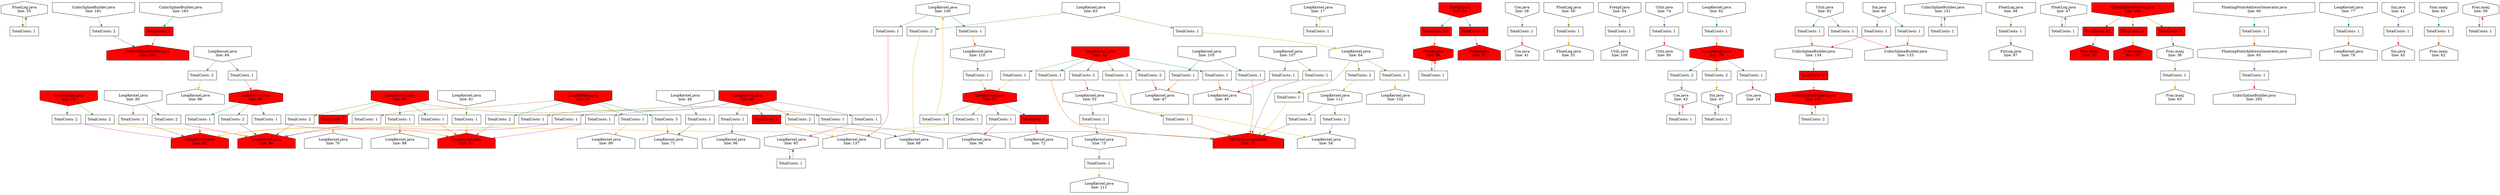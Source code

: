 digraph fifoReportGraph {
	NodeFloatLog55 [shape=hexagon, orientation=90, label="FloatLog.java\nline: 55"];
	NodeCubicSplineBuilder181 [shape=invhouse, label="CubicSplineBuilder.java\nline: 181"];
	NodeLoopKernel100 [shape=hexagon, orientation=90, label="LoopKernel.java\nline: 100"];
	NodeLoopKernel18 [shape=invhouse, style=filled, fillcolor=red, label="LoopKernel.java\nline: 18"];
	NodeCubicSplineBuilder183 [shape=invhouse, label="CubicSplineBuilder.java\nline: 183"];
	NodeLoopKernel17 [shape=hexagon, orientation=90, label="LoopKernel.java\nline: 17"];
	NodeFrexpf46 [shape=invhouse, style=filled, fillcolor=red, label="Frexpf.java\nline: 46"];
	NodeCos38 [shape=invhouse, label="Cos.java\nline: 38"];
	NodeCubicSplineBuilder186 [shape=house, style=filled, fillcolor=red, label="CubicSplineBuilder.java\nline: 186"];
	NodeLoopKernel99 [shape=house, label="LoopKernel.java\nline: 99"];
	NodeLoopKernel54 [shape=house, label="LoopKernel.java\nline: 54"];
	NodeLoopKernel98 [shape=house, label="LoopKernel.java\nline: 98"];
	NodeLoopKernel53 [shape=hexagon, orientation=90, label="LoopKernel.java\nline: 53"];
	NodeLoopKernel52 [shape=hexagon, orientation=90, style=filled, fillcolor=red, label="LoopKernel.java\nline: 52"];
	NodeLoopKernel96 [shape=house, label="LoopKernel.java\nline: 96"];
	NodeFloatLog51 [shape=house, label="FloatLog.java\nline: 51"];
	NodeFloatLog50 [shape=invhouse, label="FloatLog.java\nline: 50"];
	NodeUtils109 [shape=house, label="Utils.java\nline: 109"];
	NodeUtils80 [shape=house, label="Utils.java\nline: 80"];
	NodeLoopKernel62 [shape=invhouse, label="LoopKernel.java\nline: 62"];
	NodeMCSSManager18 [shape=house, style=filled, fillcolor=red, label="MCSSManager.maxj\nline: 18"];
	NodeCubicSplineBuilder147 [shape=hexagon, orientation=90, style=filled, fillcolor=red, label="CubicSplineBuilder.java\nline: 147"];
	NodeLoopKernel107 [shape=invhouse, label="LoopKernel.java\nline: 107"];
	NodeLoopKernel105 [shape=invhouse, label="LoopKernel.java\nline: 105"];
	NodeLoopKernel111 [shape=house, label="LoopKernel.java\nline: 111"];
	NodeLoopKernel112 [shape=hexagon, orientation=90, label="LoopKernel.java\nline: 112"];
	NodeLoopKernel49 [shape=house, label="LoopKernel.java\nline: 49"];
	NodeCubicSplineBuilder151 [shape=hexagon, orientation=90, label="CubicSplineBuilder.java\nline: 151"];
	NodeLoopKernel110 [shape=hexagon, orientation=90, label="LoopKernel.java\nline: 110"];
	NodeFloatLog46 [shape=invhouse, label="FloatLog.java\nline: 46"];
	NodeFloatLog47 [shape=hexagon, orientation=90, label="FloatLog.java\nline: 47"];
	NodeLoopKernel42 [shape=invhouse, style=filled, fillcolor=red, label="LoopKernel.java\nline: 42"];
	NodeLoopKernel86 [shape=house, label="LoopKernel.java\nline: 86"];
	NodeLoopKernel85 [shape=hexagon, orientation=90, style=filled, fillcolor=red, label="LoopKernel.java\nline: 85"];
	NodeFrac35 [shape=house, style=filled, fillcolor=red, label="Frac.maxj\nline: 35"];
	NodeLoopKernel48 [shape=invhouse, label="LoopKernel.java\nline: 48"];
	NodeFixLog97 [shape=house, label="FixLog.java\nline: 97"];
	NodeLoopKernel47 [shape=house, label="LoopKernel.java\nline: 47"];
	NodeFrac36 [shape=hexagon, orientation=90, label="Frac.maxj\nline: 36"];
	NodeCos24 [shape=house, label="Cos.java\nline: 24"];
	NodeLoopKernel91 [shape=house, style=filled, fillcolor=red, label="LoopKernel.java\nline: 91"];
	NodeLoopKernel90 [shape=house, style=filled, fillcolor=red, label="LoopKernel.java\nline: 90"];
	NodeFloatingPointAddressGenerator65 [shape=hexagon, orientation=90, label="FloatingPointAddressGenerator.java\nline: 65"];
	NodeLoopKernel95 [shape=hexagon, orientation=90, label="LoopKernel.java\nline: 95"];
	NodeLoopKernel51 [shape=invhouse, style=filled, fillcolor=red, label="LoopKernel.java\nline: 51"];
	NodeFloatingPointAddressGenerator60 [shape=invhouse, label="FloatingPointAddressGenerator.java\nline: 60"];
	NodeLoopKernel50 [shape=invhouse, style=filled, fillcolor=red, label="LoopKernel.java\nline: 50"];
	NodeLoopKernel94 [shape=house, label="LoopKernel.java\nline: 94"];
	NodeLoopKernel92 [shape=house, style=filled, fillcolor=red, label="LoopKernel.java\nline: 92"];
	NodeUtils74 [shape=invhouse, label="Utils.java\nline: 74"];
	NodeLoopKernel77 [shape=invhouse, label="LoopKernel.java\nline: 77"];
	NodeLoopKernel79 [shape=hexagon, orientation=90, style=filled, fillcolor=red, label="LoopKernel.java\nline: 79"];
	NodeLoopKernel78 [shape=house, label="LoopKernel.java\nline: 78"];
	NodeSin45 [shape=house, label="Sin.java\nline: 45"];
	NodeLoopKernel80 [shape=invhouse, label="LoopKernel.java\nline: 80"];
	NodeFrac62 [shape=house, label="Frac.maxj\nline: 62"];
	NodeFrac63 [shape=house, label="Frac.maxj\nline: 63"];
	NodeSin41 [shape=invhouse, label="Sin.java\nline: 41"];
	NodeLoopKernel84 [shape=invhouse, label="LoopKernel.java\nline: 84"];
	NodeSin40 [shape=invhouse, label="Sin.java\nline: 40"];
	NodeFrac61 [shape=invhouse, label="Frac.maxj\nline: 61"];
	NodeLoopKernel81 [shape=invhouse, label="LoopKernel.java\nline: 81"];
	NodeSin47 [shape=hexagon, orientation=90, label="Sin.java\nline: 47"];
	NodeFrexpf57 [shape=house, style=filled, fillcolor=red, label="Frexpf.java\nline: 57"];
	NodeCubicSplineBuilder293 [shape=house, label="CubicSplineBuilder.java\nline: 293"];
	NodeLoopKernel132 [shape=house, label="LoopKernel.java\nline: 132"];
	NodeFrexpf56 [shape=hexagon, orientation=90, style=filled, fillcolor=red, label="Frexpf.java\nline: 56"];
	NodeCubicSplineBuilder130 [shape=invhouse, style=filled, fillcolor=red, label="CubicSplineBuilder.java\nline: 130"];
	NodeCubicSplineBuilder133 [shape=house, label="CubicSplineBuilder.java\nline: 133"];
	NodeLoopKernel65 [shape=invhouse, style=filled, fillcolor=red, label="LoopKernel.java\nline: 65"];
	NodeLoopKernel64 [shape=hexagon, orientation=90, label="LoopKernel.java\nline: 64"];
	NodeFrac59 [shape=hexagon, orientation=90, label="Frac.maxj\nline: 59"];
	NodeLoopKernel63 [shape=invhouse, label="LoopKernel.java\nline: 63"];
	NodeCos41 [shape=house, label="Cos.java\nline: 41"];
	NodeFrac57 [shape=house, style=filled, fillcolor=red, label="Frac.maxj\nline: 57"];
	NodeCos43 [shape=hexagon, orientation=90, label="Cos.java\nline: 43"];
	NodeFrexpf54 [shape=invhouse, label="Frexpf.java\nline: 54"];
	NodeLoopKernel68 [shape=house, label="LoopKernel.java\nline: 68"];
	NodeLoopKernel73 [shape=hexagon, orientation=90, label="LoopKernel.java\nline: 73"];
	NodeLoopKernel72 [shape=house, label="LoopKernel.java\nline: 72"];
	NodeLoopKernel71 [shape=house, label="LoopKernel.java\nline: 71"];
	NodeLoopKernel70 [shape=house, label="LoopKernel.java\nline: 70"];
	NodeCubicSplineBuilder134 [shape=hexagon, orientation=90, label="CubicSplineBuilder.java\nline: 134"];
	NodeLoopKernel137 [shape=house, label="LoopKernel.java\nline: 137"];
	NodeUtils92 [shape=invhouse, label="Utils.java\nline: 92"];
	NodeCubicSplineBuilder130NodeFrac57FIFO [shape=box, style=filled, fillcolor=red, label="TotalCosts: 82 \n"];
	NodeFrexpf46NodeFrexpf56FIFO [shape=box, style=filled, fillcolor=red, label="TotalCosts: 10 \n"];
	NodeFrexpf46NodeFrexpf57FIFO [shape=box, style=filled, fillcolor=red, label="TotalCosts: 5 \n"];
	NodeCubicSplineBuilder134NodeCubicSplineBuilder147FIFO [shape=box, style=filled, fillcolor=red, label="TotalCosts: 4 \n"];
	NodeCubicSplineBuilder130NodeFrac35FIFO [shape=box, style=filled, fillcolor=red, label="TotalCosts: 4 \n"];
	NodeCubicSplineBuilder130NodeFrac36FIFO [shape=box, style=filled, fillcolor=red, label="TotalCosts: 4 \n"];
	NodeLoopKernel50NodeLoopKernel70FIFO [shape=box, style=filled, fillcolor=red, label="TotalCosts: 3 \n"];
	NodeLoopKernel65NodeLoopKernel137FIFO [shape=box, style=filled, fillcolor=red, label="TotalCosts: 3 \n"];
	NodeLoopKernel52NodeLoopKernel72FIFO [shape=box, style=filled, fillcolor=red, label="TotalCosts: 3 \n"];
	NodeCubicSplineBuilder183NodeCubicSplineBuilder186FIFO [shape=box, style=filled, fillcolor=red, label="TotalCosts: 3 \n"];
	NodeLoopKernel51NodeLoopKernel71FIFO [shape=box, label="TotalCosts: 3 \n"];
	NodeLoopKernel80NodeLoopKernel90FIFO [shape=box, label="TotalCosts: 2 \n"];
	NodeLoopKernel112NodeMCSSManager18FIFO [shape=box, label="TotalCosts: 2 \n"];
	NodeLoopKernel79NodeCos43FIFO [shape=box, label="TotalCosts: 2 \n"];
	NodeCubicSplineBuilder181NodeCubicSplineBuilder186FIFO [shape=box, label="TotalCosts: 2 \n"];
	NodeLoopKernel84NodeLoopKernel86FIFO [shape=box, label="TotalCosts: 2 \n"];
	NodeLoopKernel51NodeLoopKernel91FIFO [shape=box, label="TotalCosts: 2 \n"];
	NodeLoopKernel65NodeLoopKernel68FIFO [shape=box, label="TotalCosts: 2 \n"];
	NodeLoopKernel42NodeLoopKernel53FIFO [shape=box, label="TotalCosts: 2 \n"];
	NodeLoopKernel42NodeLoopKernel54FIFO [shape=box, label="TotalCosts: 2 \n"];
	NodeLoopKernel79NodeSin47FIFO [shape=box, label="TotalCosts: 2 \n"];
	NodeLoopKernel50NodeLoopKernel90FIFO [shape=box, label="TotalCosts: 2 \n"];
	NodeLoopKernel18NodeLoopKernel92FIFO [shape=box, label="TotalCosts: 2 \n"];
	NodeLoopKernel18NodeLoopKernel90FIFO [shape=box, label="TotalCosts: 2 \n"];
	NodeLoopKernel64NodeLoopKernel112FIFO [shape=box, label="TotalCosts: 2 \n"];
	NodeCubicSplineBuilder147NodeCubicSplineBuilder147FIFO [shape=box, label="TotalCosts: 2 \n"];
	NodeLoopKernel42NodeLoopKernel47FIFO [shape=box, label="TotalCosts: 2 \n"];
	NodeLoopKernel85NodeLoopKernel90FIFO [shape=box, label="TotalCosts: 2 \n"];
	NodeLoopKernel63NodeLoopKernel68FIFO [shape=box, label="TotalCosts: 2 \n"];
	NodeFloatingPointAddressGenerator60NodeFloatingPointAddressGenerator65FIFO [shape=box, label="TotalCosts: 1 \n"];
	NodeLoopKernel52NodeLoopKernel94FIFO [shape=box, label="TotalCosts: 1 \n"];
	NodeFloatLog55NodeFloatLog55FIFO [shape=box, label="TotalCosts: 1 \n"];
	NodeUtils92NodeCubicSplineBuilder134FIFO [shape=box, label="TotalCosts: 1 \n"];
	NodeLoopKernel52NodeLoopKernel92FIFO [shape=box, label="TotalCosts: 1 \n"];
	NodeUtils92NodeCubicSplineBuilder133FIFO [shape=box, label="TotalCosts: 1 \n"];
	NodeLoopKernel64NodeLoopKernel132FIFO [shape=box, label="TotalCosts: 1 \n"];
	NodeLoopKernel100NodeLoopKernel110FIFO [shape=box, label="TotalCosts: 1 \n"];
	NodeSin41NodeSin45FIFO [shape=box, label="TotalCosts: 1 \n"];
	NodeLoopKernel95NodeLoopKernel95FIFO [shape=box, label="TotalCosts: 1 \n"];
	NodeLoopKernel77NodeLoopKernel78FIFO [shape=box, label="TotalCosts: 1 \n"];
	NodeLoopKernel84NodeLoopKernel85FIFO [shape=box, label="TotalCosts: 1 \n"];
	NodeLoopKernel51NodeLoopKernel99FIFO [shape=box, label="TotalCosts: 1 \n"];
	NodeLoopKernel51NodeLoopKernel90FIFO [shape=box, label="TotalCosts: 1 \n"];
	NodeSin40NodeCubicSplineBuilder133FIFO [shape=box, label="TotalCosts: 1 \n"];
	NodeSin40NodeCubicSplineBuilder134FIFO [shape=box, label="TotalCosts: 1 \n"];
	NodeLoopKernel64NodeMCSSManager18FIFO [shape=box, label="TotalCosts: 1 \n"];
	NodeLoopKernel53NodeLoopKernel73FIFO [shape=box, label="TotalCosts: 1 \n"];
	NodeCos43NodeCos43FIFO [shape=box, label="TotalCosts: 1 \n"];
	NodeLoopKernel105NodeMCSSManager18FIFO [shape=box, label="TotalCosts: 1 \n"];
	NodeLoopKernel52NodeLoopKernel100FIFO [shape=box, label="TotalCosts: 1 \n"];
	NodeLoopKernel112NodeLoopKernel54FIFO [shape=box, label="TotalCosts: 1 \n"];
	NodeLoopKernel105NodeLoopKernel47FIFO [shape=box, label="TotalCosts: 1 \n"];
	NodeLoopKernel79NodeCos24FIFO [shape=box, label="TotalCosts: 1 \n"];
	NodeFrac61NodeFrac62FIFO [shape=box, label="TotalCosts: 1 \n"];
	NodeFloatLog46NodeFixLog97FIFO [shape=box, label="TotalCosts: 1 \n"];
	NodeLoopKernel50NodeLoopKernel98FIFO [shape=box, label="TotalCosts: 1 \n"];
	NodeUtils74NodeUtils80FIFO [shape=box, label="TotalCosts: 1 \n"];
	NodeFrexpf54NodeUtils109FIFO [shape=box, label="TotalCosts: 1 \n"];
	NodeLoopKernel53NodeMCSSManager18FIFO [shape=box, label="TotalCosts: 1 \n"];
	NodeLoopKernel42NodeLoopKernel52FIFO [shape=box, label="TotalCosts: 1 \n"];
	NodeLoopKernel50NodeLoopKernel91FIFO [shape=box, label="TotalCosts: 1 \n"];
	NodeLoopKernel48NodeLoopKernel71FIFO [shape=box, label="TotalCosts: 1 \n"];
	NodeFloatingPointAddressGenerator65NodeCubicSplineBuilder293FIFO [shape=box, label="TotalCosts: 1 \n"];
	NodeFrac59NodeFrac59FIFO [shape=box, label="TotalCosts: 1 \n"];
	NodeLoopKernel17NodeLoopKernel17FIFO [shape=box, label="TotalCosts: 1 \n"];
	NodeSin47NodeSin47FIFO [shape=box, label="TotalCosts: 1 \n"];
	NodeLoopKernel42NodeLoopKernel49FIFO [shape=box, label="TotalCosts: 1 \n"];
	NodeLoopKernel65NodeLoopKernel92FIFO [shape=box, label="TotalCosts: 1 \n"];
	NodeLoopKernel85NodeLoopKernel91FIFO [shape=box, label="TotalCosts: 1 \n"];
	NodeLoopKernel65NodeLoopKernel90FIFO [shape=box, label="TotalCosts: 1 \n"];
	NodeFrac36NodeFrac63FIFO [shape=box, label="TotalCosts: 1 \n"];
	NodeLoopKernel107NodeMCSSManager18FIFO [shape=box, label="TotalCosts: 1 \n"];
	NodeLoopKernel42NodeMCSSManager18FIFO [shape=box, label="TotalCosts: 1 \n"];
	NodeLoopKernel65NodeLoopKernel91FIFO [shape=box, label="TotalCosts: 1 \n"];
	NodeFloatLog50NodeFloatLog51FIFO [shape=box, label="TotalCosts: 1 \n"];
	NodeLoopKernel65NodeLoopKernel96FIFO [shape=box, label="TotalCosts: 1 \n"];
	NodeFloatLog47NodeFloatLog47FIFO [shape=box, label="TotalCosts: 1 \n"];
	NodeLoopKernel81NodeLoopKernel91FIFO [shape=box, label="TotalCosts: 1 \n"];
	NodeLoopKernel50NodeMCSSManager18FIFO [shape=box, label="TotalCosts: 1 \n"];
	NodeLoopKernel85NodeLoopKernel92FIFO [shape=box, label="TotalCosts: 1 \n"];
	NodeLoopKernel65NodeLoopKernel95FIFO [shape=box, label="TotalCosts: 1 \n"];
	NodeFrexpf56NodeFrexpf56FIFO [shape=box, label="TotalCosts: 1 \n"];
	NodeLoopKernel100NodeLoopKernel137FIFO [shape=box, label="TotalCosts: 1 \n"];
	NodeLoopKernel73NodeLoopKernel111FIFO [shape=box, label="TotalCosts: 1 \n"];
	NodeCubicSplineBuilder151NodeCubicSplineBuilder151FIFO [shape=box, label="TotalCosts: 1 \n"];
	NodeLoopKernel110NodeLoopKernel52FIFO [shape=box, label="TotalCosts: 1 \n"];
	NodeLoopKernel107NodeLoopKernel49FIFO [shape=box, label="TotalCosts: 1 \n"];
	NodeLoopKernel63NodeLoopKernel64FIFO [shape=box, label="TotalCosts: 1 \n"];
	NodeLoopKernel80NodeLoopKernel92FIFO [shape=box, label="TotalCosts: 1 \n"];
	NodeLoopKernel62NodeLoopKernel79FIFO [shape=box, label="TotalCosts: 1 \n"];
	NodeCos38NodeCos41FIFO [shape=box, label="TotalCosts: 1 \n"];
	NodeFloatingPointAddressGenerator60 -> NodeFloatingPointAddressGenerator60NodeFloatingPointAddressGenerator65FIFO[color="/dark28/1"]
	NodeFloatingPointAddressGenerator60NodeFloatingPointAddressGenerator65FIFO -> NodeFloatingPointAddressGenerator65[color="/dark28/2"]
	NodeLoopKernel52 -> NodeLoopKernel52NodeLoopKernel94FIFO[color="/dark28/3"]
	NodeLoopKernel52NodeLoopKernel94FIFO -> NodeLoopKernel94[color="/dark28/4"]
	NodeLoopKernel50 -> NodeLoopKernel50NodeLoopKernel70FIFO[color="/dark28/5"]
	NodeLoopKernel50NodeLoopKernel70FIFO -> NodeLoopKernel70[color="/dark28/6"]
	NodeFloatLog55 -> NodeFloatLog55NodeFloatLog55FIFO[color="/dark28/7"]
	NodeFloatLog55NodeFloatLog55FIFO -> NodeFloatLog55[color="/dark28/8"]
	NodeUtils92 -> NodeUtils92NodeCubicSplineBuilder134FIFO[color="/dark28/1"]
	NodeUtils92NodeCubicSplineBuilder134FIFO -> NodeCubicSplineBuilder134[color="/dark28/2"]
	NodeLoopKernel80 -> NodeLoopKernel80NodeLoopKernel90FIFO[color="/dark28/3"]
	NodeLoopKernel80NodeLoopKernel90FIFO -> NodeLoopKernel90[color="/dark28/4"]
	NodeLoopKernel52 -> NodeLoopKernel52NodeLoopKernel92FIFO[color="/dark28/5"]
	NodeLoopKernel52NodeLoopKernel92FIFO -> NodeLoopKernel92[color="/dark28/6"]
	NodeLoopKernel112 -> NodeLoopKernel112NodeMCSSManager18FIFO[color="/dark28/7"]
	NodeLoopKernel112NodeMCSSManager18FIFO -> NodeMCSSManager18[color="/dark28/8"]
	NodeLoopKernel79 -> NodeLoopKernel79NodeCos43FIFO[color="/dark28/1"]
	NodeLoopKernel79NodeCos43FIFO -> NodeCos43[color="/dark28/2"]
	NodeUtils92 -> NodeUtils92NodeCubicSplineBuilder133FIFO[color="/dark28/3"]
	NodeUtils92NodeCubicSplineBuilder133FIFO -> NodeCubicSplineBuilder133[color="/dark28/4"]
	NodeLoopKernel64 -> NodeLoopKernel64NodeLoopKernel132FIFO[color="/dark28/5"]
	NodeLoopKernel64NodeLoopKernel132FIFO -> NodeLoopKernel132[color="/dark28/6"]
	NodeCubicSplineBuilder181 -> NodeCubicSplineBuilder181NodeCubicSplineBuilder186FIFO[color="/dark28/7"]
	NodeCubicSplineBuilder181NodeCubicSplineBuilder186FIFO -> NodeCubicSplineBuilder186[color="/dark28/8"]
	NodeLoopKernel100 -> NodeLoopKernel100NodeLoopKernel110FIFO[color="/dark28/1"]
	NodeLoopKernel100NodeLoopKernel110FIFO -> NodeLoopKernel110[color="/dark28/2"]
	NodeSin41 -> NodeSin41NodeSin45FIFO[color="/dark28/3"]
	NodeSin41NodeSin45FIFO -> NodeSin45[color="/dark28/4"]
	NodeLoopKernel84 -> NodeLoopKernel84NodeLoopKernel86FIFO[color="/dark28/5"]
	NodeLoopKernel84NodeLoopKernel86FIFO -> NodeLoopKernel86[color="/dark28/6"]
	NodeLoopKernel95 -> NodeLoopKernel95NodeLoopKernel95FIFO[color="/dark28/7"]
	NodeLoopKernel95NodeLoopKernel95FIFO -> NodeLoopKernel95[color="/dark28/8"]
	NodeLoopKernel77 -> NodeLoopKernel77NodeLoopKernel78FIFO[color="/dark28/1"]
	NodeLoopKernel77NodeLoopKernel78FIFO -> NodeLoopKernel78[color="/dark28/2"]
	NodeLoopKernel84 -> NodeLoopKernel84NodeLoopKernel85FIFO[color="/dark28/3"]
	NodeLoopKernel84NodeLoopKernel85FIFO -> NodeLoopKernel85[color="/dark28/4"]
	NodeLoopKernel51 -> NodeLoopKernel51NodeLoopKernel99FIFO[color="/dark28/5"]
	NodeLoopKernel51NodeLoopKernel99FIFO -> NodeLoopKernel99[color="/dark28/6"]
	NodeLoopKernel51 -> NodeLoopKernel51NodeLoopKernel90FIFO[color="/dark28/7"]
	NodeLoopKernel51NodeLoopKernel90FIFO -> NodeLoopKernel90[color="/dark28/8"]
	NodeSin40 -> NodeSin40NodeCubicSplineBuilder133FIFO[color="/dark28/1"]
	NodeSin40NodeCubicSplineBuilder133FIFO -> NodeCubicSplineBuilder133[color="/dark28/2"]
	NodeSin40 -> NodeSin40NodeCubicSplineBuilder134FIFO[color="/dark28/3"]
	NodeSin40NodeCubicSplineBuilder134FIFO -> NodeCubicSplineBuilder134[color="/dark28/4"]
	NodeLoopKernel64 -> NodeLoopKernel64NodeMCSSManager18FIFO[color="/dark28/5"]
	NodeLoopKernel64NodeMCSSManager18FIFO -> NodeMCSSManager18[color="/dark28/6"]
	NodeLoopKernel53 -> NodeLoopKernel53NodeLoopKernel73FIFO[color="/dark28/7"]
	NodeLoopKernel53NodeLoopKernel73FIFO -> NodeLoopKernel73[color="/dark28/8"]
	NodeLoopKernel51 -> NodeLoopKernel51NodeLoopKernel91FIFO[color="/dark28/1"]
	NodeLoopKernel51NodeLoopKernel91FIFO -> NodeLoopKernel91[color="/dark28/2"]
	NodeCos43 -> NodeCos43NodeCos43FIFO[color="/dark28/3"]
	NodeCos43NodeCos43FIFO -> NodeCos43[color="/dark28/4"]
	NodeLoopKernel65 -> NodeLoopKernel65NodeLoopKernel137FIFO[color="/dark28/5"]
	NodeLoopKernel65NodeLoopKernel137FIFO -> NodeLoopKernel137[color="/dark28/6"]
	NodeCubicSplineBuilder130 -> NodeCubicSplineBuilder130NodeFrac57FIFO[color="/dark28/7"]
	NodeCubicSplineBuilder130NodeFrac57FIFO -> NodeFrac57[color="/dark28/8"]
	NodeLoopKernel105 -> NodeLoopKernel105NodeMCSSManager18FIFO[color="/dark28/1"]
	NodeLoopKernel105NodeMCSSManager18FIFO -> NodeMCSSManager18[color="/dark28/2"]
	NodeFrexpf46 -> NodeFrexpf46NodeFrexpf57FIFO[color="/dark28/3"]
	NodeFrexpf46NodeFrexpf57FIFO -> NodeFrexpf57[color="/dark28/4"]
	NodeLoopKernel52 -> NodeLoopKernel52NodeLoopKernel100FIFO[color="/dark28/5"]
	NodeLoopKernel52NodeLoopKernel100FIFO -> NodeLoopKernel100[color="/dark28/6"]
	NodeLoopKernel112 -> NodeLoopKernel112NodeLoopKernel54FIFO[color="/dark28/7"]
	NodeLoopKernel112NodeLoopKernel54FIFO -> NodeLoopKernel54[color="/dark28/8"]
	NodeLoopKernel105 -> NodeLoopKernel105NodeLoopKernel47FIFO[color="/dark28/1"]
	NodeLoopKernel105NodeLoopKernel47FIFO -> NodeLoopKernel47[color="/dark28/2"]
	NodeLoopKernel79 -> NodeLoopKernel79NodeCos24FIFO[color="/dark28/3"]
	NodeLoopKernel79NodeCos24FIFO -> NodeCos24[color="/dark28/4"]
	NodeCubicSplineBuilder134 -> NodeCubicSplineBuilder134NodeCubicSplineBuilder147FIFO[color="/dark28/5"]
	NodeCubicSplineBuilder134NodeCubicSplineBuilder147FIFO -> NodeCubicSplineBuilder147[color="/dark28/6"]
	NodeLoopKernel65 -> NodeLoopKernel65NodeLoopKernel68FIFO[color="/dark28/7"]
	NodeLoopKernel65NodeLoopKernel68FIFO -> NodeLoopKernel68[color="/dark28/8"]
	NodeFrac61 -> NodeFrac61NodeFrac62FIFO[color="/dark28/1"]
	NodeFrac61NodeFrac62FIFO -> NodeFrac62[color="/dark28/2"]
	NodeLoopKernel42 -> NodeLoopKernel42NodeLoopKernel53FIFO[color="/dark28/3"]
	NodeLoopKernel42NodeLoopKernel53FIFO -> NodeLoopKernel53[color="/dark28/4"]
	NodeLoopKernel42 -> NodeLoopKernel42NodeLoopKernel54FIFO[color="/dark28/5"]
	NodeLoopKernel42NodeLoopKernel54FIFO -> NodeLoopKernel54[color="/dark28/6"]
	NodeFloatLog46 -> NodeFloatLog46NodeFixLog97FIFO[color="/dark28/7"]
	NodeFloatLog46NodeFixLog97FIFO -> NodeFixLog97[color="/dark28/8"]
	NodeLoopKernel50 -> NodeLoopKernel50NodeLoopKernel98FIFO[color="/dark28/1"]
	NodeLoopKernel50NodeLoopKernel98FIFO -> NodeLoopKernel98[color="/dark28/2"]
	NodeUtils74 -> NodeUtils74NodeUtils80FIFO[color="/dark28/3"]
	NodeUtils74NodeUtils80FIFO -> NodeUtils80[color="/dark28/4"]
	NodeLoopKernel79 -> NodeLoopKernel79NodeSin47FIFO[color="/dark28/5"]
	NodeLoopKernel79NodeSin47FIFO -> NodeSin47[color="/dark28/6"]
	NodeFrexpf54 -> NodeFrexpf54NodeUtils109FIFO[color="/dark28/7"]
	NodeFrexpf54NodeUtils109FIFO -> NodeUtils109[color="/dark28/8"]
	NodeLoopKernel53 -> NodeLoopKernel53NodeMCSSManager18FIFO[color="/dark28/1"]
	NodeLoopKernel53NodeMCSSManager18FIFO -> NodeMCSSManager18[color="/dark28/2"]
	NodeLoopKernel52 -> NodeLoopKernel52NodeLoopKernel72FIFO[color="/dark28/3"]
	NodeLoopKernel52NodeLoopKernel72FIFO -> NodeLoopKernel72[color="/dark28/4"]
	NodeLoopKernel42 -> NodeLoopKernel42NodeLoopKernel52FIFO[color="/dark28/5"]
	NodeLoopKernel42NodeLoopKernel52FIFO -> NodeLoopKernel52[color="/dark28/6"]
	NodeLoopKernel50 -> NodeLoopKernel50NodeLoopKernel90FIFO[color="/dark28/7"]
	NodeLoopKernel50NodeLoopKernel90FIFO -> NodeLoopKernel90[color="/dark28/8"]
	NodeLoopKernel50 -> NodeLoopKernel50NodeLoopKernel91FIFO[color="/dark28/1"]
	NodeLoopKernel50NodeLoopKernel91FIFO -> NodeLoopKernel91[color="/dark28/2"]
	NodeLoopKernel18 -> NodeLoopKernel18NodeLoopKernel92FIFO[color="/dark28/3"]
	NodeLoopKernel18NodeLoopKernel92FIFO -> NodeLoopKernel92[color="/dark28/4"]
	NodeLoopKernel18 -> NodeLoopKernel18NodeLoopKernel90FIFO[color="/dark28/5"]
	NodeLoopKernel18NodeLoopKernel90FIFO -> NodeLoopKernel90[color="/dark28/6"]
	NodeLoopKernel48 -> NodeLoopKernel48NodeLoopKernel71FIFO[color="/dark28/7"]
	NodeLoopKernel48NodeLoopKernel71FIFO -> NodeLoopKernel71[color="/dark28/8"]
	NodeFrexpf46 -> NodeFrexpf46NodeFrexpf56FIFO[color="/dark28/1"]
	NodeFrexpf46NodeFrexpf56FIFO -> NodeFrexpf56[color="/dark28/2"]
	NodeFloatingPointAddressGenerator65 -> NodeFloatingPointAddressGenerator65NodeCubicSplineBuilder293FIFO[color="/dark28/3"]
	NodeFloatingPointAddressGenerator65NodeCubicSplineBuilder293FIFO -> NodeCubicSplineBuilder293[color="/dark28/4"]
	NodeLoopKernel64 -> NodeLoopKernel64NodeLoopKernel112FIFO[color="/dark28/5"]
	NodeLoopKernel64NodeLoopKernel112FIFO -> NodeLoopKernel112[color="/dark28/6"]
	NodeCubicSplineBuilder147 -> NodeCubicSplineBuilder147NodeCubicSplineBuilder147FIFO[color="/dark28/7"]
	NodeCubicSplineBuilder147NodeCubicSplineBuilder147FIFO -> NodeCubicSplineBuilder147[color="/dark28/8"]
	NodeCubicSplineBuilder183 -> NodeCubicSplineBuilder183NodeCubicSplineBuilder186FIFO[color="/dark28/1"]
	NodeCubicSplineBuilder183NodeCubicSplineBuilder186FIFO -> NodeCubicSplineBuilder186[color="/dark28/2"]
	NodeFrac59 -> NodeFrac59NodeFrac59FIFO[color="/dark28/3"]
	NodeFrac59NodeFrac59FIFO -> NodeFrac59[color="/dark28/4"]
	NodeLoopKernel17 -> NodeLoopKernel17NodeLoopKernel17FIFO[color="/dark28/5"]
	NodeLoopKernel17NodeLoopKernel17FIFO -> NodeLoopKernel17[color="/dark28/6"]
	NodeSin47 -> NodeSin47NodeSin47FIFO[color="/dark28/7"]
	NodeSin47NodeSin47FIFO -> NodeSin47[color="/dark28/8"]
	NodeLoopKernel42 -> NodeLoopKernel42NodeLoopKernel49FIFO[color="/dark28/1"]
	NodeLoopKernel42NodeLoopKernel49FIFO -> NodeLoopKernel49[color="/dark28/2"]
	NodeLoopKernel42 -> NodeLoopKernel42NodeLoopKernel47FIFO[color="/dark28/3"]
	NodeLoopKernel42NodeLoopKernel47FIFO -> NodeLoopKernel47[color="/dark28/4"]
	NodeLoopKernel65 -> NodeLoopKernel65NodeLoopKernel92FIFO[color="/dark28/5"]
	NodeLoopKernel65NodeLoopKernel92FIFO -> NodeLoopKernel92[color="/dark28/6"]
	NodeLoopKernel85 -> NodeLoopKernel85NodeLoopKernel90FIFO[color="/dark28/7"]
	NodeLoopKernel85NodeLoopKernel90FIFO -> NodeLoopKernel90[color="/dark28/8"]
	NodeLoopKernel85 -> NodeLoopKernel85NodeLoopKernel91FIFO[color="/dark28/1"]
	NodeLoopKernel85NodeLoopKernel91FIFO -> NodeLoopKernel91[color="/dark28/2"]
	NodeLoopKernel65 -> NodeLoopKernel65NodeLoopKernel90FIFO[color="/dark28/3"]
	NodeLoopKernel65NodeLoopKernel90FIFO -> NodeLoopKernel90[color="/dark28/4"]
	NodeFrac36 -> NodeFrac36NodeFrac63FIFO[color="/dark28/5"]
	NodeFrac36NodeFrac63FIFO -> NodeFrac63[color="/dark28/6"]
	NodeLoopKernel107 -> NodeLoopKernel107NodeMCSSManager18FIFO[color="/dark28/7"]
	NodeLoopKernel107NodeMCSSManager18FIFO -> NodeMCSSManager18[color="/dark28/8"]
	NodeLoopKernel42 -> NodeLoopKernel42NodeMCSSManager18FIFO[color="/dark28/1"]
	NodeLoopKernel42NodeMCSSManager18FIFO -> NodeMCSSManager18[color="/dark28/2"]
	NodeLoopKernel65 -> NodeLoopKernel65NodeLoopKernel91FIFO[color="/dark28/3"]
	NodeLoopKernel65NodeLoopKernel91FIFO -> NodeLoopKernel91[color="/dark28/4"]
	NodeFloatLog50 -> NodeFloatLog50NodeFloatLog51FIFO[color="/dark28/5"]
	NodeFloatLog50NodeFloatLog51FIFO -> NodeFloatLog51[color="/dark28/6"]
	NodeLoopKernel65 -> NodeLoopKernel65NodeLoopKernel96FIFO[color="/dark28/7"]
	NodeLoopKernel65NodeLoopKernel96FIFO -> NodeLoopKernel96[color="/dark28/8"]
	NodeLoopKernel51 -> NodeLoopKernel51NodeLoopKernel71FIFO[color="/dark28/1"]
	NodeLoopKernel51NodeLoopKernel71FIFO -> NodeLoopKernel71[color="/dark28/2"]
	NodeFloatLog47 -> NodeFloatLog47NodeFloatLog47FIFO[color="/dark28/3"]
	NodeFloatLog47NodeFloatLog47FIFO -> NodeFloatLog47[color="/dark28/4"]
	NodeLoopKernel81 -> NodeLoopKernel81NodeLoopKernel91FIFO[color="/dark28/5"]
	NodeLoopKernel81NodeLoopKernel91FIFO -> NodeLoopKernel91[color="/dark28/6"]
	NodeLoopKernel50 -> NodeLoopKernel50NodeMCSSManager18FIFO[color="/dark28/7"]
	NodeLoopKernel50NodeMCSSManager18FIFO -> NodeMCSSManager18[color="/dark28/8"]
	NodeLoopKernel85 -> NodeLoopKernel85NodeLoopKernel92FIFO[color="/dark28/1"]
	NodeLoopKernel85NodeLoopKernel92FIFO -> NodeLoopKernel92[color="/dark28/2"]
	NodeLoopKernel65 -> NodeLoopKernel65NodeLoopKernel95FIFO[color="/dark28/3"]
	NodeLoopKernel65NodeLoopKernel95FIFO -> NodeLoopKernel95[color="/dark28/4"]
	NodeCubicSplineBuilder130 -> NodeCubicSplineBuilder130NodeFrac35FIFO[color="/dark28/5"]
	NodeCubicSplineBuilder130NodeFrac35FIFO -> NodeFrac35[color="/dark28/6"]
	NodeCubicSplineBuilder130 -> NodeCubicSplineBuilder130NodeFrac36FIFO[color="/dark28/7"]
	NodeCubicSplineBuilder130NodeFrac36FIFO -> NodeFrac36[color="/dark28/8"]
	NodeFrexpf56 -> NodeFrexpf56NodeFrexpf56FIFO[color="/dark28/1"]
	NodeFrexpf56NodeFrexpf56FIFO -> NodeFrexpf56[color="/dark28/2"]
	NodeLoopKernel100 -> NodeLoopKernel100NodeLoopKernel137FIFO[color="/dark28/3"]
	NodeLoopKernel100NodeLoopKernel137FIFO -> NodeLoopKernel137[color="/dark28/4"]
	NodeLoopKernel73 -> NodeLoopKernel73NodeLoopKernel111FIFO[color="/dark28/5"]
	NodeLoopKernel73NodeLoopKernel111FIFO -> NodeLoopKernel111[color="/dark28/6"]
	NodeCubicSplineBuilder151 -> NodeCubicSplineBuilder151NodeCubicSplineBuilder151FIFO[color="/dark28/7"]
	NodeCubicSplineBuilder151NodeCubicSplineBuilder151FIFO -> NodeCubicSplineBuilder151[color="/dark28/8"]
	NodeLoopKernel110 -> NodeLoopKernel110NodeLoopKernel52FIFO[color="/dark28/1"]
	NodeLoopKernel110NodeLoopKernel52FIFO -> NodeLoopKernel52[color="/dark28/2"]
	NodeLoopKernel107 -> NodeLoopKernel107NodeLoopKernel49FIFO[color="/dark28/3"]
	NodeLoopKernel107NodeLoopKernel49FIFO -> NodeLoopKernel49[color="/dark28/4"]
	NodeLoopKernel63 -> NodeLoopKernel63NodeLoopKernel64FIFO[color="/dark28/5"]
	NodeLoopKernel63NodeLoopKernel64FIFO -> NodeLoopKernel64[color="/dark28/6"]
	NodeLoopKernel80 -> NodeLoopKernel80NodeLoopKernel92FIFO[color="/dark28/7"]
	NodeLoopKernel80NodeLoopKernel92FIFO -> NodeLoopKernel92[color="/dark28/8"]
	NodeLoopKernel62 -> NodeLoopKernel62NodeLoopKernel79FIFO[color="/dark28/1"]
	NodeLoopKernel62NodeLoopKernel79FIFO -> NodeLoopKernel79[color="/dark28/2"]
	NodeCos38 -> NodeCos38NodeCos41FIFO[color="/dark28/3"]
	NodeCos38NodeCos41FIFO -> NodeCos41[color="/dark28/4"]
	NodeLoopKernel63 -> NodeLoopKernel63NodeLoopKernel68FIFO[color="/dark28/5"]
	NodeLoopKernel63NodeLoopKernel68FIFO -> NodeLoopKernel68[color="/dark28/6"]
}
